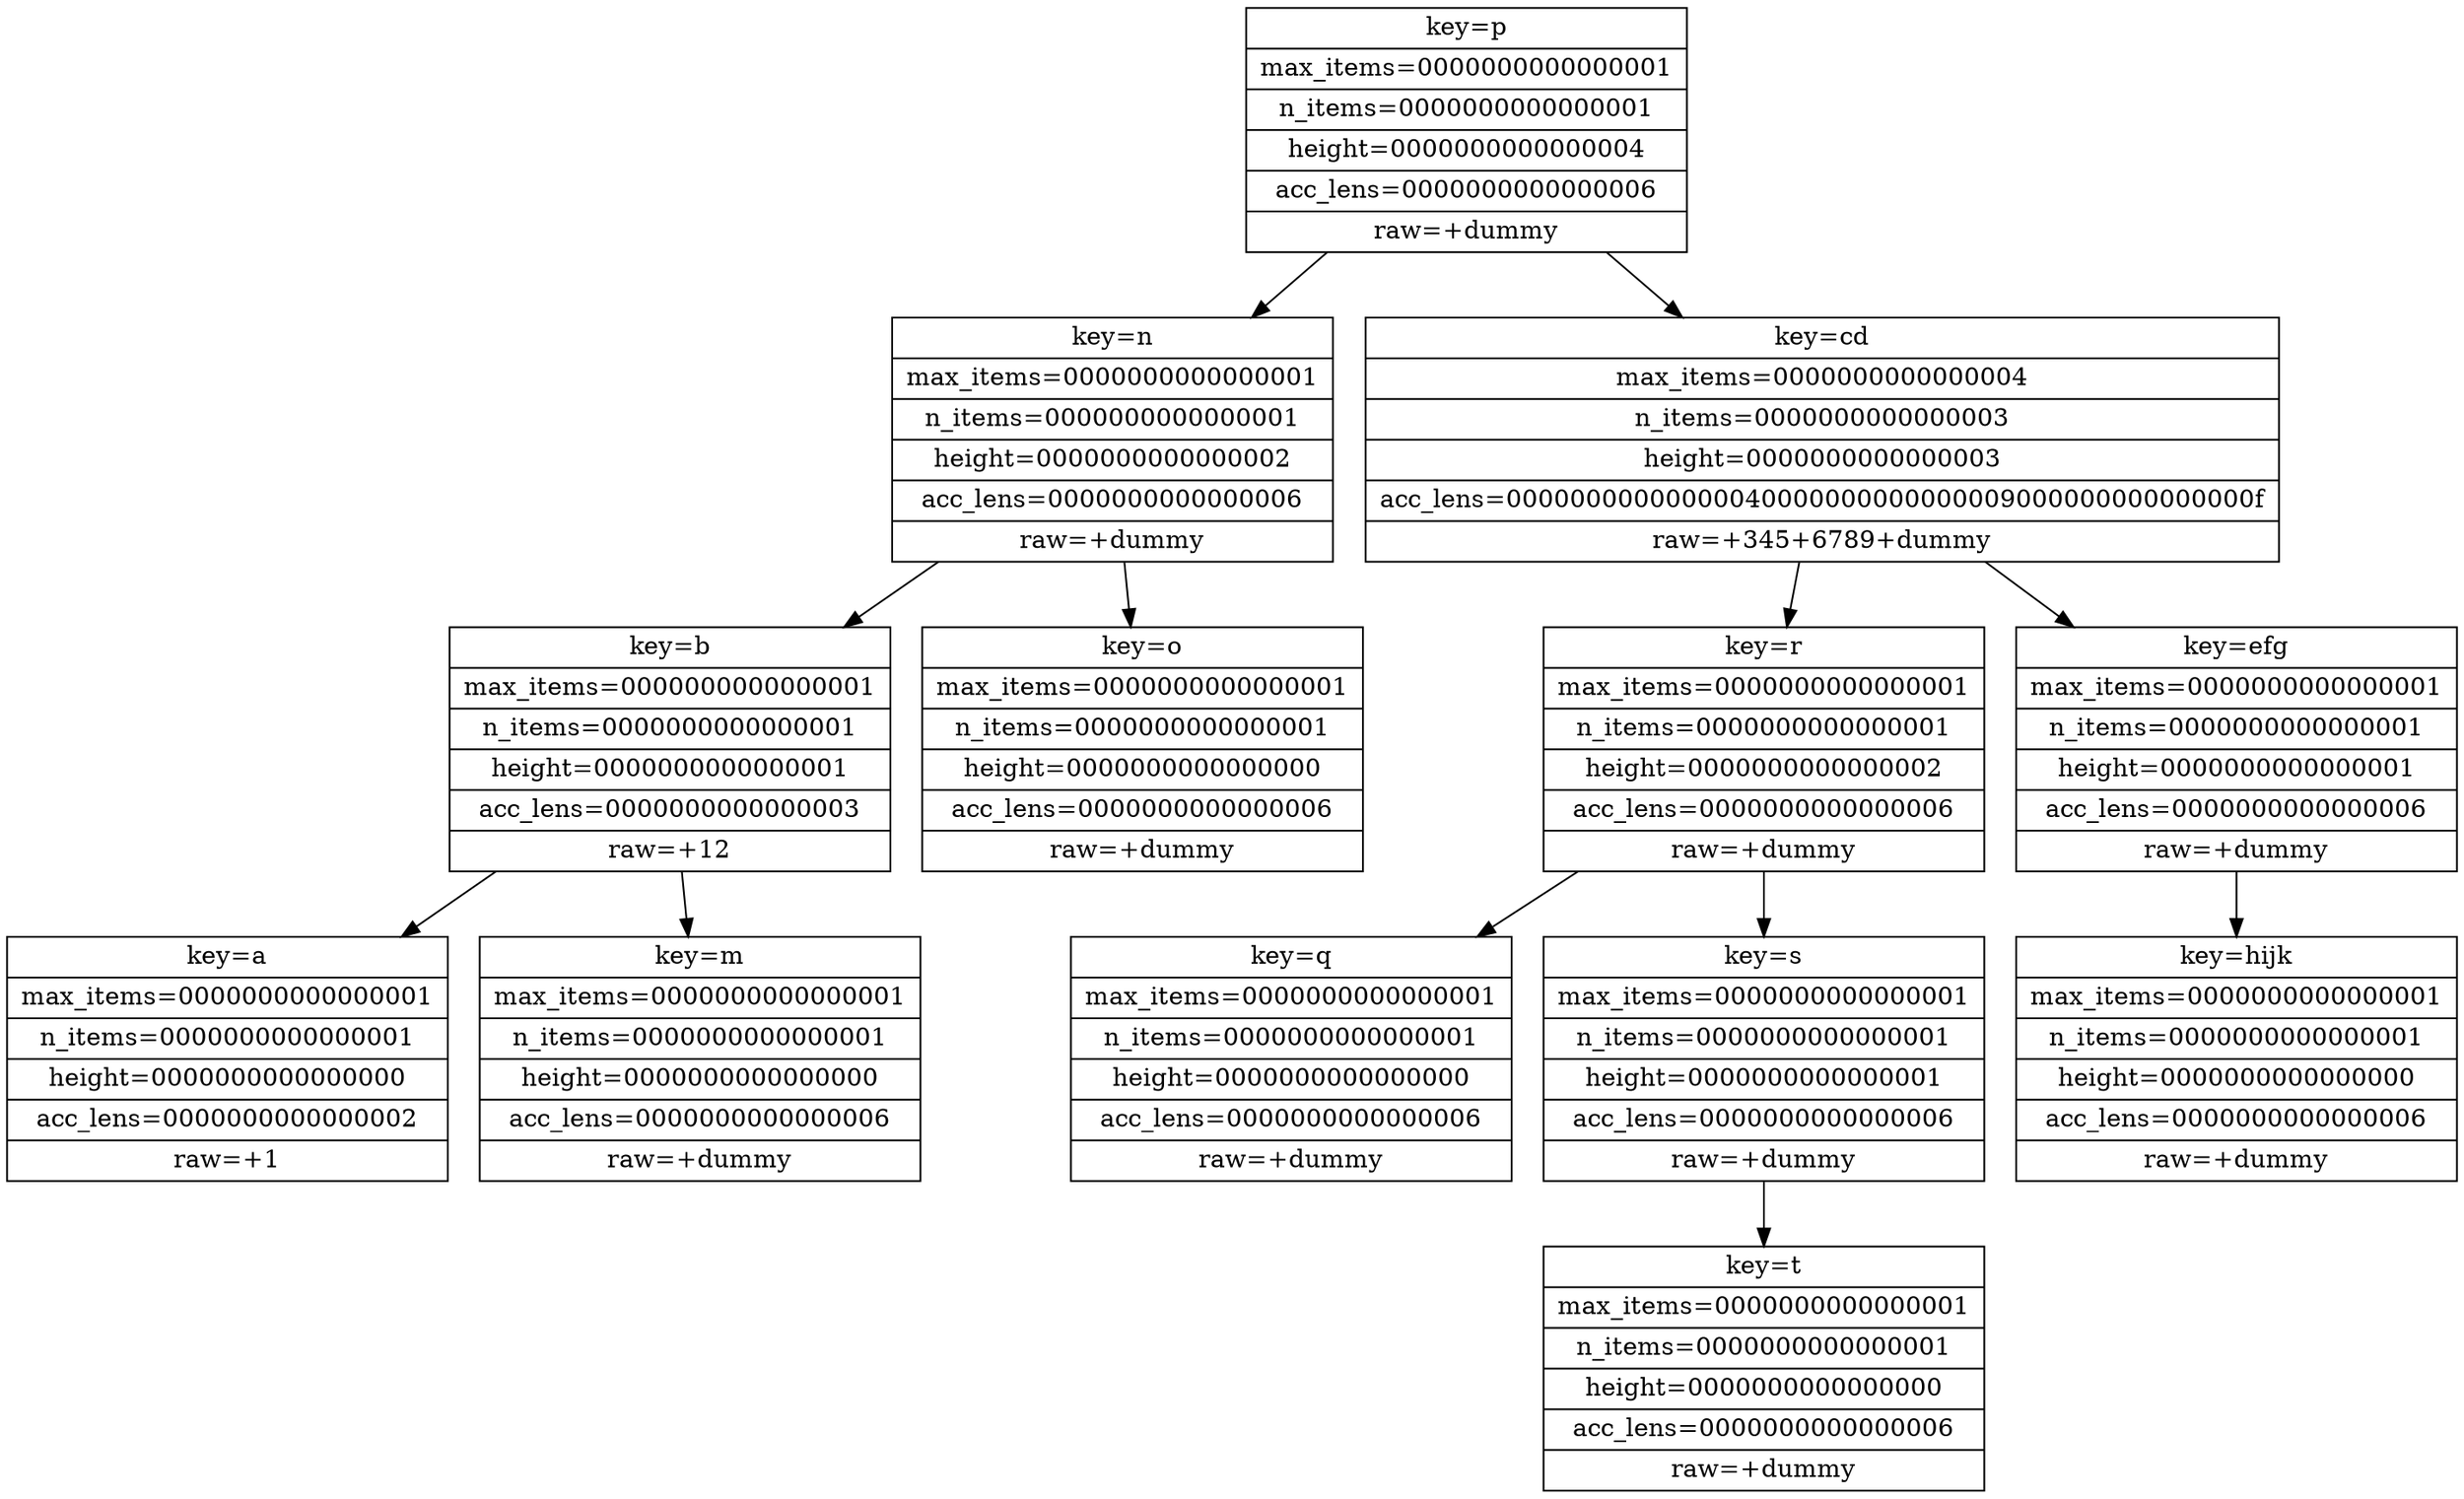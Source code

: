 digraph {
p[shape=record,label="{key=p|max_items=0000000000000001|n_items=0000000000000001|height=0000000000000004|acc_lens=0000000000000006|raw=+dummy}"]
n[shape=record,label="{key=n|max_items=0000000000000001|n_items=0000000000000001|height=0000000000000002|acc_lens=0000000000000006|raw=+dummy}"]
b[shape=record,label="{key=b|max_items=0000000000000001|n_items=0000000000000001|height=0000000000000001|acc_lens=0000000000000003|raw=+12}"]
a[shape=record,label="{key=a|max_items=0000000000000001|n_items=0000000000000001|height=0000000000000000|acc_lens=0000000000000002|raw=+1}"]
b -> a
m[shape=record,label="{key=m|max_items=0000000000000001|n_items=0000000000000001|height=0000000000000000|acc_lens=0000000000000006|raw=+dummy}"]
b -> m
n -> b
o[shape=record,label="{key=o|max_items=0000000000000001|n_items=0000000000000001|height=0000000000000000|acc_lens=0000000000000006|raw=+dummy}"]
n -> o
p -> n
cd[shape=record,label="{key=cd|max_items=0000000000000004|n_items=0000000000000003|height=0000000000000003|acc_lens=00000000000000040000000000000009000000000000000f|raw=+345+6789+dummy}"]
r[shape=record,label="{key=r|max_items=0000000000000001|n_items=0000000000000001|height=0000000000000002|acc_lens=0000000000000006|raw=+dummy}"]
q[shape=record,label="{key=q|max_items=0000000000000001|n_items=0000000000000001|height=0000000000000000|acc_lens=0000000000000006|raw=+dummy}"]
r -> q
s[shape=record,label="{key=s|max_items=0000000000000001|n_items=0000000000000001|height=0000000000000001|acc_lens=0000000000000006|raw=+dummy}"]
t[shape=record,label="{key=t|max_items=0000000000000001|n_items=0000000000000001|height=0000000000000000|acc_lens=0000000000000006|raw=+dummy}"]
s -> t
r -> s
cd -> r
efg[shape=record,label="{key=efg|max_items=0000000000000001|n_items=0000000000000001|height=0000000000000001|acc_lens=0000000000000006|raw=+dummy}"]
hijk[shape=record,label="{key=hijk|max_items=0000000000000001|n_items=0000000000000001|height=0000000000000000|acc_lens=0000000000000006|raw=+dummy}"]
efg -> hijk
cd -> efg
p -> cd
}